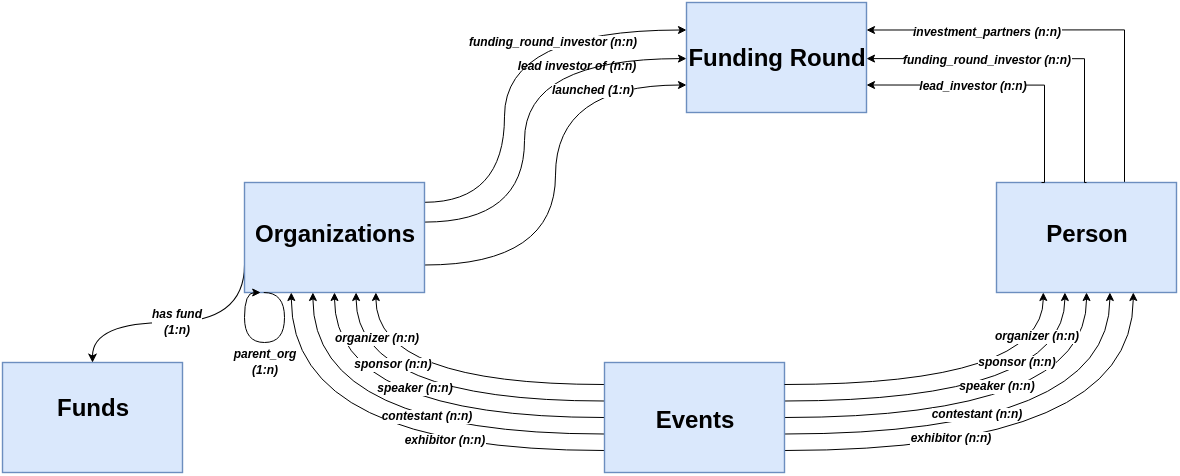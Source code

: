<mxfile version="20.6.0" type="github">
  <diagram id="QIMUagScdIdmGEgs5ksX" name="Page-1">
    <mxGraphModel dx="584" dy="371" grid="1" gridSize="10" guides="1" tooltips="1" connect="1" arrows="1" fold="1" page="1" pageScale="1" pageWidth="850" pageHeight="1100" math="0" shadow="0">
      <root>
        <mxCell id="0" />
        <mxCell id="1" parent="0" />
        <mxCell id="bN4hetcuTy7aG8nyouE3-260" style="edgeStyle=orthogonalEdgeStyle;rounded=0;orthogonalLoop=1;jettySize=auto;html=1;exitX=1;exitY=0.75;exitDx=0;exitDy=0;entryX=0;entryY=0.75;entryDx=0;entryDy=0;entryPerimeter=0;endSize=3;strokeWidth=0.5;curved=1;exitPerimeter=0;" parent="1" source="bN4hetcuTy7aG8nyouE3-186" target="bN4hetcuTy7aG8nyouE3-121" edge="1">
          <mxGeometry relative="1" as="geometry" />
        </mxCell>
        <mxCell id="bN4hetcuTy7aG8nyouE3-267" value="&lt;font style=&quot;font-size: 6px;&quot;&gt;lead investor of (n:n)&lt;/font&gt;" style="edgeLabel;html=1;align=center;verticalAlign=middle;resizable=0;points=[];fontSize=6;fontStyle=3" parent="bN4hetcuTy7aG8nyouE3-260" vertex="1" connectable="0">
          <mxGeometry x="-0.478" y="2" relative="1" as="geometry">
            <mxPoint x="18" y="-98" as="offset" />
          </mxGeometry>
        </mxCell>
        <mxCell id="bN4hetcuTy7aG8nyouE3-263" style="edgeStyle=orthogonalEdgeStyle;rounded=0;orthogonalLoop=1;jettySize=auto;html=1;exitX=1;exitY=0.36;exitDx=0;exitDy=0;entryX=0;entryY=0.51;entryDx=0;entryDy=0;entryPerimeter=0;endSize=3;strokeWidth=0.5;curved=1;exitPerimeter=0;" parent="1" source="bN4hetcuTy7aG8nyouE3-186" target="bN4hetcuTy7aG8nyouE3-121" edge="1">
          <mxGeometry relative="1" as="geometry">
            <Array as="points">
              <mxPoint x="440" y="230" />
              <mxPoint x="440" y="148" />
            </Array>
          </mxGeometry>
        </mxCell>
        <mxCell id="bN4hetcuTy7aG8nyouE3-274" value="&lt;font style=&quot;font-size: 6px;&quot;&gt;launched (1:n)&lt;/font&gt;" style="edgeLabel;html=1;align=center;verticalAlign=middle;resizable=0;points=[];fontSize=6;fontStyle=3" parent="bN4hetcuTy7aG8nyouE3-263" vertex="1" connectable="0">
          <mxGeometry x="-0.264" y="2" relative="1" as="geometry">
            <mxPoint x="36" y="-38" as="offset" />
          </mxGeometry>
        </mxCell>
        <mxCell id="bN4hetcuTy7aG8nyouE3-262" style="edgeStyle=orthogonalEdgeStyle;rounded=0;orthogonalLoop=1;jettySize=auto;html=1;exitX=1;exitY=0.18;exitDx=0;exitDy=0;entryX=0;entryY=0.25;entryDx=0;entryDy=0;entryPerimeter=0;strokeWidth=0.5;endSize=3;curved=1;exitPerimeter=0;" parent="1" source="bN4hetcuTy7aG8nyouE3-186" target="bN4hetcuTy7aG8nyouE3-121" edge="1">
          <mxGeometry relative="1" as="geometry">
            <Array as="points">
              <mxPoint x="430" y="220" />
              <mxPoint x="430" y="134" />
            </Array>
          </mxGeometry>
        </mxCell>
        <mxCell id="bN4hetcuTy7aG8nyouE3-268" value="&lt;font style=&quot;font-size: 6px;&quot;&gt;funding_round_investor (n:n)&lt;/font&gt;" style="edgeLabel;html=1;align=center;verticalAlign=middle;resizable=0;points=[];fontSize=6;fontStyle=3" parent="bN4hetcuTy7aG8nyouE3-262" vertex="1" connectable="0">
          <mxGeometry x="-0.515" y="2" relative="1" as="geometry">
            <mxPoint x="26" y="-68" as="offset" />
          </mxGeometry>
        </mxCell>
        <mxCell id="mSgQFC-y2hR3Ud8ihsHk-7" style="edgeStyle=orthogonalEdgeStyle;curved=1;rounded=1;sketch=0;orthogonalLoop=1;jettySize=auto;html=1;exitX=1;exitY=0.25;exitDx=0;exitDy=0;entryX=1;entryY=0.25;entryDx=0;entryDy=0;" parent="1" source="bN4hetcuTy7aG8nyouE3-121" target="bN4hetcuTy7aG8nyouE3-121" edge="1">
          <mxGeometry relative="1" as="geometry">
            <mxPoint x="570.222" y="133.556" as="targetPoint" />
          </mxGeometry>
        </mxCell>
        <mxCell id="bN4hetcuTy7aG8nyouE3-121" value="&lt;h6 style=&quot;&quot;&gt;&lt;br&gt;&lt;/h6&gt;" style="rounded=0;whiteSpace=wrap;html=1;strokeWidth=0.7;verticalAlign=top;labelPosition=center;verticalLabelPosition=middle;align=center;spacing=0;spacingBottom=0;points=[[0,0,0,0,0],[0,0.25,0,0,0],[0,0.51,0,0,0],[0,0.75,0,0,0],[0,1,0,0,0],[0.24,1,0,0,0],[0.26,0,0,0,0],[0.5,0,0,0,0],[0.5,1,0,0,0],[0.76,0,0,0,0],[0.76,1,0,0,0],[1,0,0,0,0],[1,0.25,0,0,0],[1,0.51,0,0,0],[1,0.75,0,0,0],[1,1,0,0,0]];fillColor=#dae8fc;strokeColor=#6c8ebf;" parent="1" vertex="1">
          <mxGeometry x="521" y="120" width="90" height="55" as="geometry" />
        </mxCell>
        <mxCell id="bN4hetcuTy7aG8nyouE3-302" style="edgeStyle=orthogonalEdgeStyle;rounded=0;orthogonalLoop=1;jettySize=auto;html=1;entryX=0.5;entryY=0;entryDx=0;entryDy=0;fontSize=9;strokeWidth=0.51;endSize=3;curved=1;exitX=0;exitY=0.75;exitDx=0;exitDy=0;exitPerimeter=0;" parent="1" source="bN4hetcuTy7aG8nyouE3-186" target="bN4hetcuTy7aG8nyouE3-226" edge="1">
          <mxGeometry relative="1" as="geometry">
            <mxPoint x="330" y="390" as="sourcePoint" />
            <Array as="points">
              <mxPoint x="300" y="280" />
              <mxPoint x="224" y="280" />
            </Array>
          </mxGeometry>
        </mxCell>
        <mxCell id="bN4hetcuTy7aG8nyouE3-304" value="&lt;font style=&quot;font-size: 6px;&quot;&gt;has fund&lt;br style=&quot;font-size: 6px;&quot;&gt;(1:n)&lt;/font&gt;" style="edgeLabel;html=1;align=center;verticalAlign=middle;resizable=0;points=[];fontSize=6;fontStyle=3" parent="bN4hetcuTy7aG8nyouE3-302" vertex="1" connectable="0">
          <mxGeometry x="-0.149" relative="1" as="geometry">
            <mxPoint x="-10" as="offset" />
          </mxGeometry>
        </mxCell>
        <mxCell id="bN4hetcuTy7aG8nyouE3-186" value="" style="rounded=0;whiteSpace=wrap;html=1;fontSize=10;strokeWidth=0.7;points=[[0,0,0,0,0],[0,0.18,0,0,0],[0,0.51,0,0,0],[0,0.75,0,0,0],[0.09,1,0,0,0],[0.26,0,0,0,0],[0.26,1,0,0,0],[0.38,1,0,0,0],[0.5,0,0,0,0],[0.5,1,0,0,0],[0.62,1,0,0,0],[0.73,1,0,0,0],[0.76,0,0,0,0],[1,0,0,0,0],[1,0.18,0,0,0],[1,0.36,0,0,0],[1,0.51,0,0,0],[1,0.75,0,0,0]];fillColor=#dae8fc;strokeColor=#6c8ebf;" parent="1" vertex="1">
          <mxGeometry x="300" y="210" width="90" height="55" as="geometry" />
        </mxCell>
        <mxCell id="bN4hetcuTy7aG8nyouE3-317" style="edgeStyle=orthogonalEdgeStyle;rounded=0;orthogonalLoop=1;jettySize=auto;html=1;exitX=0.107;exitY=1;exitDx=0;exitDy=0;fontSize=9;endSize=3;strokeWidth=0.5;curved=1;exitPerimeter=0;entryX=0.09;entryY=1;entryDx=0;entryDy=0;entryPerimeter=0;" parent="1" source="bN4hetcuTy7aG8nyouE3-186" target="bN4hetcuTy7aG8nyouE3-186" edge="1">
          <mxGeometry relative="1" as="geometry">
            <mxPoint x="310" y="320" as="targetPoint" />
            <Array as="points">
              <mxPoint x="320" y="265" />
              <mxPoint x="320" y="290" />
              <mxPoint x="300" y="290" />
              <mxPoint x="300" y="265" />
            </Array>
          </mxGeometry>
        </mxCell>
        <mxCell id="bN4hetcuTy7aG8nyouE3-318" value="parent_org&lt;br style=&quot;font-size: 6px;&quot;&gt;(1:n)" style="edgeLabel;html=1;align=center;verticalAlign=middle;resizable=0;points=[];fontSize=6;fontStyle=3" parent="bN4hetcuTy7aG8nyouE3-317" vertex="1" connectable="0">
          <mxGeometry x="-0.129" y="-1" relative="1" as="geometry">
            <mxPoint x="-7" y="11" as="offset" />
          </mxGeometry>
        </mxCell>
        <mxCell id="bN4hetcuTy7aG8nyouE3-226" value="" style="rounded=0;whiteSpace=wrap;html=1;strokeWidth=0.7;fillColor=#dae8fc;strokeColor=#6c8ebf;" parent="1" vertex="1">
          <mxGeometry x="179" y="300" width="90" height="55" as="geometry" />
        </mxCell>
        <mxCell id="bN4hetcuTy7aG8nyouE3-251" style="edgeStyle=orthogonalEdgeStyle;rounded=0;orthogonalLoop=1;jettySize=auto;html=1;entryX=1;entryY=0.25;entryDx=0;entryDy=0;strokeWidth=0.5;endSize=3;exitX=0.75;exitY=0;exitDx=0;exitDy=0;" parent="1" source="bN4hetcuTy7aG8nyouE3-227" target="bN4hetcuTy7aG8nyouE3-121" edge="1">
          <mxGeometry relative="1" as="geometry">
            <Array as="points">
              <mxPoint x="740" y="210" />
              <mxPoint x="740" y="134" />
            </Array>
            <mxPoint x="740" y="200" as="sourcePoint" />
          </mxGeometry>
        </mxCell>
        <mxCell id="bN4hetcuTy7aG8nyouE3-227" value="" style="rounded=0;whiteSpace=wrap;html=1;strokeWidth=0.7;points=[[0,0,0,0,0],[0,0.25,0,0,0],[0,0.51,0,0,0],[0,0.75,0,0,0],[0.26,0,0,0,0],[0.26,1,0,0,0],[0.38,1,0,0,0],[0.5,0,0,0,0],[0.5,1,0,0,0],[0.63,1,0,0,0],[0.76,0,0,0,0],[0.76,1,0,0,0],[1,0,0,0,0],[1,0.25,0,0,0],[1,0.51,0,0,0],[1,0.75,0,0,0]];fillColor=#dae8fc;strokeColor=#6c8ebf;" parent="1" vertex="1">
          <mxGeometry x="676" y="210" width="90" height="55" as="geometry" />
        </mxCell>
        <mxCell id="y2qR256ZHgtOFzOP6XMu-1" style="edgeStyle=orthogonalEdgeStyle;rounded=0;orthogonalLoop=1;jettySize=auto;html=1;exitX=0;exitY=0.2;exitDx=0;exitDy=0;entryX=0.73;entryY=1;entryDx=0;entryDy=0;strokeWidth=0.5;endSize=3;curved=1;exitPerimeter=0;entryPerimeter=0;" parent="1" source="bN4hetcuTy7aG8nyouE3-230" target="bN4hetcuTy7aG8nyouE3-186" edge="1">
          <mxGeometry relative="1" as="geometry">
            <mxPoint x="480" y="280" as="targetPoint" />
          </mxGeometry>
        </mxCell>
        <mxCell id="y2qR256ZHgtOFzOP6XMu-3" style="edgeStyle=orthogonalEdgeStyle;rounded=0;orthogonalLoop=1;jettySize=auto;html=1;exitX=0;exitY=0.35;exitDx=0;exitDy=0;entryX=0.62;entryY=1;entryDx=0;entryDy=0;entryPerimeter=0;fontSize=7;endSize=3;strokeWidth=0.5;curved=1;exitPerimeter=0;" parent="1" source="bN4hetcuTy7aG8nyouE3-230" target="bN4hetcuTy7aG8nyouE3-186" edge="1">
          <mxGeometry relative="1" as="geometry" />
        </mxCell>
        <mxCell id="y2qR256ZHgtOFzOP6XMu-5" style="edgeStyle=orthogonalEdgeStyle;rounded=0;orthogonalLoop=1;jettySize=auto;html=1;exitX=0;exitY=0.5;exitDx=0;exitDy=0;entryX=0.5;entryY=1;entryDx=0;entryDy=0;entryPerimeter=0;fontSize=7;endSize=3;strokeWidth=0.5;curved=1;exitPerimeter=0;" parent="1" source="bN4hetcuTy7aG8nyouE3-230" target="bN4hetcuTy7aG8nyouE3-186" edge="1">
          <mxGeometry relative="1" as="geometry" />
        </mxCell>
        <mxCell id="y2qR256ZHgtOFzOP6XMu-7" style="edgeStyle=orthogonalEdgeStyle;rounded=0;orthogonalLoop=1;jettySize=auto;html=1;exitX=0;exitY=0.65;exitDx=0;exitDy=0;entryX=0.38;entryY=1;entryDx=0;entryDy=0;entryPerimeter=0;fontSize=7;endSize=3;strokeWidth=0.5;curved=1;exitPerimeter=0;" parent="1" source="bN4hetcuTy7aG8nyouE3-230" target="bN4hetcuTy7aG8nyouE3-186" edge="1">
          <mxGeometry relative="1" as="geometry" />
        </mxCell>
        <mxCell id="y2qR256ZHgtOFzOP6XMu-9" style="edgeStyle=orthogonalEdgeStyle;rounded=0;orthogonalLoop=1;jettySize=auto;html=1;exitX=0;exitY=0.8;exitDx=0;exitDy=0;fontSize=7;endSize=3;strokeWidth=0.5;curved=1;exitPerimeter=0;entryX=0.26;entryY=1;entryDx=0;entryDy=0;entryPerimeter=0;" parent="1" source="bN4hetcuTy7aG8nyouE3-230" target="bN4hetcuTy7aG8nyouE3-186" edge="1">
          <mxGeometry relative="1" as="geometry">
            <mxPoint x="320" y="270" as="targetPoint" />
          </mxGeometry>
        </mxCell>
        <mxCell id="y2qR256ZHgtOFzOP6XMu-14" style="edgeStyle=orthogonalEdgeStyle;rounded=0;orthogonalLoop=1;jettySize=auto;html=1;exitX=1;exitY=0.35;exitDx=0;exitDy=0;entryX=0.38;entryY=1;entryDx=0;entryDy=0;entryPerimeter=0;fontSize=7;endSize=3;strokeWidth=0.5;curved=1;exitPerimeter=0;" parent="1" source="bN4hetcuTy7aG8nyouE3-230" target="bN4hetcuTy7aG8nyouE3-227" edge="1">
          <mxGeometry relative="1" as="geometry" />
        </mxCell>
        <mxCell id="y2qR256ZHgtOFzOP6XMu-16" style="edgeStyle=orthogonalEdgeStyle;rounded=0;orthogonalLoop=1;jettySize=auto;html=1;exitX=1;exitY=0.5;exitDx=0;exitDy=0;fontSize=7;endSize=3;strokeWidth=0.5;curved=1;exitPerimeter=0;" parent="1" source="bN4hetcuTy7aG8nyouE3-230" edge="1">
          <mxGeometry relative="1" as="geometry">
            <mxPoint x="721" y="265" as="targetPoint" />
          </mxGeometry>
        </mxCell>
        <mxCell id="y2qR256ZHgtOFzOP6XMu-17" value="speaker (n:n)" style="edgeLabel;html=1;align=center;verticalAlign=middle;resizable=0;points=[];fontSize=6;fontStyle=3" parent="y2qR256ZHgtOFzOP6XMu-16" vertex="1" connectable="0">
          <mxGeometry x="-0.12" relative="1" as="geometry">
            <mxPoint x="12" y="-16" as="offset" />
          </mxGeometry>
        </mxCell>
        <mxCell id="y2qR256ZHgtOFzOP6XMu-18" style="edgeStyle=orthogonalEdgeStyle;rounded=0;orthogonalLoop=1;jettySize=auto;html=1;exitX=1;exitY=0.65;exitDx=0;exitDy=0;entryX=0.63;entryY=1;entryDx=0;entryDy=0;entryPerimeter=0;fontSize=7;endSize=3;strokeWidth=0.5;curved=1;exitPerimeter=0;" parent="1" source="bN4hetcuTy7aG8nyouE3-230" target="bN4hetcuTy7aG8nyouE3-227" edge="1">
          <mxGeometry relative="1" as="geometry" />
        </mxCell>
        <mxCell id="y2qR256ZHgtOFzOP6XMu-19" value="contestant (n:n)" style="edgeLabel;html=1;align=center;verticalAlign=middle;resizable=0;points=[];fontSize=6;fontStyle=3" parent="y2qR256ZHgtOFzOP6XMu-18" vertex="1" connectable="0">
          <mxGeometry x="-0.263" y="1" relative="1" as="geometry">
            <mxPoint x="10" y="-9" as="offset" />
          </mxGeometry>
        </mxCell>
        <mxCell id="y2qR256ZHgtOFzOP6XMu-20" style="edgeStyle=orthogonalEdgeStyle;rounded=0;orthogonalLoop=1;jettySize=auto;html=1;entryX=0.76;entryY=1;entryDx=0;entryDy=0;entryPerimeter=0;fontSize=7;endSize=3;strokeWidth=0.5;curved=1;exitX=1;exitY=0.8;exitDx=0;exitDy=0;exitPerimeter=0;" parent="1" source="bN4hetcuTy7aG8nyouE3-230" target="bN4hetcuTy7aG8nyouE3-227" edge="1">
          <mxGeometry relative="1" as="geometry">
            <mxPoint x="620" y="390" as="sourcePoint" />
          </mxGeometry>
        </mxCell>
        <mxCell id="y2qR256ZHgtOFzOP6XMu-21" value="exhibitor (n:n)" style="edgeLabel;html=1;align=center;verticalAlign=middle;resizable=0;points=[];fontSize=6;fontStyle=3" parent="y2qR256ZHgtOFzOP6XMu-20" vertex="1" connectable="0">
          <mxGeometry x="-0.611" relative="1" as="geometry">
            <mxPoint x="33" y="-6" as="offset" />
          </mxGeometry>
        </mxCell>
        <mxCell id="bN4hetcuTy7aG8nyouE3-230" value="" style="rounded=0;whiteSpace=wrap;html=1;strokeWidth=0.7;points=[[0,0.2,0,0,0],[0,0.35,0,0,0],[0,0.5,0,0,0],[0,0.65,0,0,0],[0,0.8,0,0,0],[0.26,0,0,0,0],[0.26,1,0,0,0],[0.5,0,0,0,0],[0.5,1,0,0,0],[0.76,0,0,0,0],[0.76,1,0,0,0],[1,0.2,0,0,0],[1,0.35,0,0,0],[1,0.5,0,0,0],[1,0.65,0,0,0],[1,0.8,0,0,0]];fillColor=#dae8fc;strokeColor=#6c8ebf;" parent="1" vertex="1">
          <mxGeometry x="480" y="300" width="90" height="55" as="geometry" />
        </mxCell>
        <mxCell id="mSgQFC-y2hR3Ud8ihsHk-4" value="&lt;span style=&quot;font-weight: 700;&quot;&gt;&lt;font style=&quot;font-size: 12px;&quot;&gt;Funding Round&lt;/font&gt;&lt;/span&gt;" style="text;html=1;resizable=0;autosize=1;align=center;verticalAlign=middle;points=[];fillColor=none;strokeColor=none;rounded=0;sketch=0;" parent="1" vertex="1">
          <mxGeometry x="511" y="132.5" width="110" height="30" as="geometry" />
        </mxCell>
        <mxCell id="mSgQFC-y2hR3Ud8ihsHk-5" value="&lt;b style=&quot;&quot;&gt;&lt;font style=&quot;font-size: 12px;&quot;&gt;Person&lt;/font&gt;&lt;/b&gt;" style="text;html=1;resizable=0;autosize=1;align=center;verticalAlign=middle;points=[];fillColor=none;strokeColor=none;rounded=0;sketch=0;" parent="1" vertex="1">
          <mxGeometry x="691" y="221" width="60" height="30" as="geometry" />
        </mxCell>
        <mxCell id="mSgQFC-y2hR3Ud8ihsHk-8" value="&lt;font style=&quot;font-size: 6px;&quot;&gt;&lt;b&gt;&lt;i&gt;investment_partners (n:n)&lt;/i&gt;&lt;/b&gt;&lt;/font&gt;" style="edgeLabel;html=1;align=center;verticalAlign=middle;resizable=0;points=[];fontSize=10;" parent="1" vertex="1" connectable="0">
          <mxGeometry x="675" y="134.004" as="geometry">
            <mxPoint x="-4" y="-1" as="offset" />
          </mxGeometry>
        </mxCell>
        <mxCell id="mSgQFC-y2hR3Ud8ihsHk-9" style="edgeStyle=orthogonalEdgeStyle;rounded=0;orthogonalLoop=1;jettySize=auto;html=1;entryX=1;entryY=0.51;entryDx=0;entryDy=0;strokeWidth=0.5;endSize=3;entryPerimeter=0;exitX=0.5;exitY=0;exitDx=0;exitDy=0;" parent="1" source="bN4hetcuTy7aG8nyouE3-227" target="bN4hetcuTy7aG8nyouE3-121" edge="1">
          <mxGeometry relative="1" as="geometry">
            <Array as="points">
              <mxPoint x="720" y="210" />
              <mxPoint x="720" y="148" />
            </Array>
            <mxPoint x="720" y="180" as="sourcePoint" />
            <mxPoint x="570.0" y="148.87" as="targetPoint" />
          </mxGeometry>
        </mxCell>
        <mxCell id="mSgQFC-y2hR3Ud8ihsHk-10" value="&lt;font style=&quot;font-size: 6px;&quot;&gt;&lt;b&gt;&lt;i&gt;funding_round_investor (n:n)&lt;/i&gt;&lt;/b&gt;&lt;/font&gt;" style="edgeLabel;html=1;align=center;verticalAlign=middle;resizable=0;points=[];fontSize=10;" parent="mSgQFC-y2hR3Ud8ihsHk-9" vertex="1" connectable="0">
          <mxGeometry x="-0.389" y="-1" relative="1" as="geometry">
            <mxPoint x="-50" y="-12" as="offset" />
          </mxGeometry>
        </mxCell>
        <mxCell id="mSgQFC-y2hR3Ud8ihsHk-11" style="edgeStyle=orthogonalEdgeStyle;rounded=0;orthogonalLoop=1;jettySize=auto;html=1;entryX=1;entryY=0.75;entryDx=0;entryDy=0;strokeWidth=0.5;endSize=3;entryPerimeter=0;exitX=0.25;exitY=0;exitDx=0;exitDy=0;" parent="1" source="bN4hetcuTy7aG8nyouE3-227" target="bN4hetcuTy7aG8nyouE3-121" edge="1">
          <mxGeometry relative="1" as="geometry">
            <Array as="points">
              <mxPoint x="700" y="210" />
              <mxPoint x="700" y="161" />
            </Array>
            <mxPoint x="700" y="200" as="sourcePoint" />
            <mxPoint x="570.0" y="163.0" as="targetPoint" />
          </mxGeometry>
        </mxCell>
        <mxCell id="mSgQFC-y2hR3Ud8ihsHk-12" value="&lt;font style=&quot;font-size: 6px;&quot;&gt;&lt;b&gt;&lt;i&gt;lead_investor (n:n)&lt;/i&gt;&lt;/b&gt;&lt;/font&gt;" style="edgeLabel;html=1;align=center;verticalAlign=middle;resizable=0;points=[];fontSize=10;" parent="mSgQFC-y2hR3Ud8ihsHk-11" vertex="1" connectable="0">
          <mxGeometry x="-0.389" y="-1" relative="1" as="geometry">
            <mxPoint x="-37" y="-9" as="offset" />
          </mxGeometry>
        </mxCell>
        <mxCell id="mSgQFC-y2hR3Ud8ihsHk-18" style="edgeStyle=orthogonalEdgeStyle;rounded=0;orthogonalLoop=1;jettySize=auto;html=1;exitX=1;exitY=0.2;exitDx=0;exitDy=0;entryX=0.26;entryY=1;entryDx=0;entryDy=0;entryPerimeter=0;fontSize=7;endSize=3;strokeWidth=0.5;curved=1;exitPerimeter=0;" parent="1" source="bN4hetcuTy7aG8nyouE3-230" target="bN4hetcuTy7aG8nyouE3-227" edge="1">
          <mxGeometry relative="1" as="geometry">
            <mxPoint x="570.0" y="369" as="sourcePoint" />
            <mxPoint x="710.2" y="250.0" as="targetPoint" />
          </mxGeometry>
        </mxCell>
        <mxCell id="mSgQFC-y2hR3Ud8ihsHk-19" value="sponsor (n:n)" style="edgeLabel;html=1;align=center;verticalAlign=middle;resizable=0;points=[];fontSize=6;fontStyle=3" parent="mSgQFC-y2hR3Ud8ihsHk-18" vertex="1" connectable="0">
          <mxGeometry x="0.108" relative="1" as="geometry">
            <mxPoint x="19" y="-11" as="offset" />
          </mxGeometry>
        </mxCell>
        <mxCell id="mSgQFC-y2hR3Ud8ihsHk-27" value="&lt;font style=&quot;font-size: 6px;&quot;&gt;organizer (n:n)&lt;/font&gt;" style="edgeLabel;html=1;align=center;verticalAlign=middle;resizable=0;points=[];fontSize=6;fontStyle=3" parent="1" vertex="1" connectable="0">
          <mxGeometry x="696.001" y="286.996" as="geometry" />
        </mxCell>
        <mxCell id="mSgQFC-y2hR3Ud8ihsHk-33" value="speaker (n:n)" style="edgeLabel;html=1;align=center;verticalAlign=middle;resizable=0;points=[];fontSize=6;fontStyle=3" parent="1" vertex="1" connectable="0">
          <mxGeometry x="384.889" y="312.5" as="geometry" />
        </mxCell>
        <mxCell id="mSgQFC-y2hR3Ud8ihsHk-34" value="contestant (n:n)" style="edgeLabel;html=1;align=center;verticalAlign=middle;resizable=0;points=[];fontSize=6;fontStyle=3" parent="1" vertex="1" connectable="0">
          <mxGeometry x="391.111" y="326.765" as="geometry" />
        </mxCell>
        <mxCell id="mSgQFC-y2hR3Ud8ihsHk-35" value="exhibitor (n:n)" style="edgeLabel;html=1;align=center;verticalAlign=middle;resizable=0;points=[];fontSize=6;fontStyle=3" parent="1" vertex="1" connectable="0">
          <mxGeometry x="399.444" y="339.0" as="geometry" />
        </mxCell>
        <mxCell id="mSgQFC-y2hR3Ud8ihsHk-36" value="sponsor (n:n)" style="edgeLabel;html=1;align=center;verticalAlign=middle;resizable=0;points=[];fontSize=6;fontStyle=3" parent="1" vertex="1" connectable="0">
          <mxGeometry x="374.222" y="301.0" as="geometry" />
        </mxCell>
        <mxCell id="mSgQFC-y2hR3Ud8ihsHk-37" value="&lt;font style=&quot;font-size: 6px;&quot;&gt;organizer (n:n)&lt;/font&gt;" style="edgeLabel;html=1;align=center;verticalAlign=middle;resizable=0;points=[];fontSize=6;fontStyle=3" parent="1" vertex="1" connectable="0">
          <mxGeometry x="366.001" y="287.996" as="geometry" />
        </mxCell>
        <mxCell id="mSgQFC-y2hR3Ud8ihsHk-38" value="&lt;font style=&quot;font-size: 12px;&quot;&gt;Organizations&lt;/font&gt;" style="text;html=1;resizable=0;autosize=1;align=center;verticalAlign=middle;points=[];fillColor=none;strokeColor=none;rounded=0;sketch=0;fontSize=7;fontStyle=1" parent="1" vertex="1">
          <mxGeometry x="294.89" y="221" width="100" height="30" as="geometry" />
        </mxCell>
        <mxCell id="mSgQFC-y2hR3Ud8ihsHk-39" value="&lt;font style=&quot;font-size: 12px;&quot;&gt;Events&lt;/font&gt;" style="text;html=1;resizable=0;autosize=1;align=center;verticalAlign=middle;points=[];fillColor=none;strokeColor=none;rounded=0;sketch=0;fontSize=7;fontStyle=1" parent="1" vertex="1">
          <mxGeometry x="495" y="314" width="60" height="30" as="geometry" />
        </mxCell>
        <mxCell id="mSgQFC-y2hR3Ud8ihsHk-40" value="&lt;font style=&quot;font-size: 12px;&quot;&gt;Funds&lt;/font&gt;" style="text;html=1;resizable=0;autosize=1;align=center;verticalAlign=middle;points=[];fillColor=none;strokeColor=none;rounded=0;sketch=0;fontSize=7;fontStyle=1" parent="1" vertex="1">
          <mxGeometry x="194" y="307.5" width="60" height="30" as="geometry" />
        </mxCell>
        <mxCell id="mSgQFC-y2hR3Ud8ihsHk-44" value="&lt;div style=&quot;text-align: left;&quot;&gt;&lt;span style=&quot;font-size: 6.2px;&quot;&gt;&lt;br&gt;&lt;/span&gt;&lt;/div&gt;" style="text;html=1;align=center;verticalAlign=middle;resizable=0;points=[];autosize=1;strokeColor=none;fillColor=none;" parent="1" vertex="1">
          <mxGeometry x="202" y="224" width="20" height="30" as="geometry" />
        </mxCell>
      </root>
    </mxGraphModel>
  </diagram>
</mxfile>
